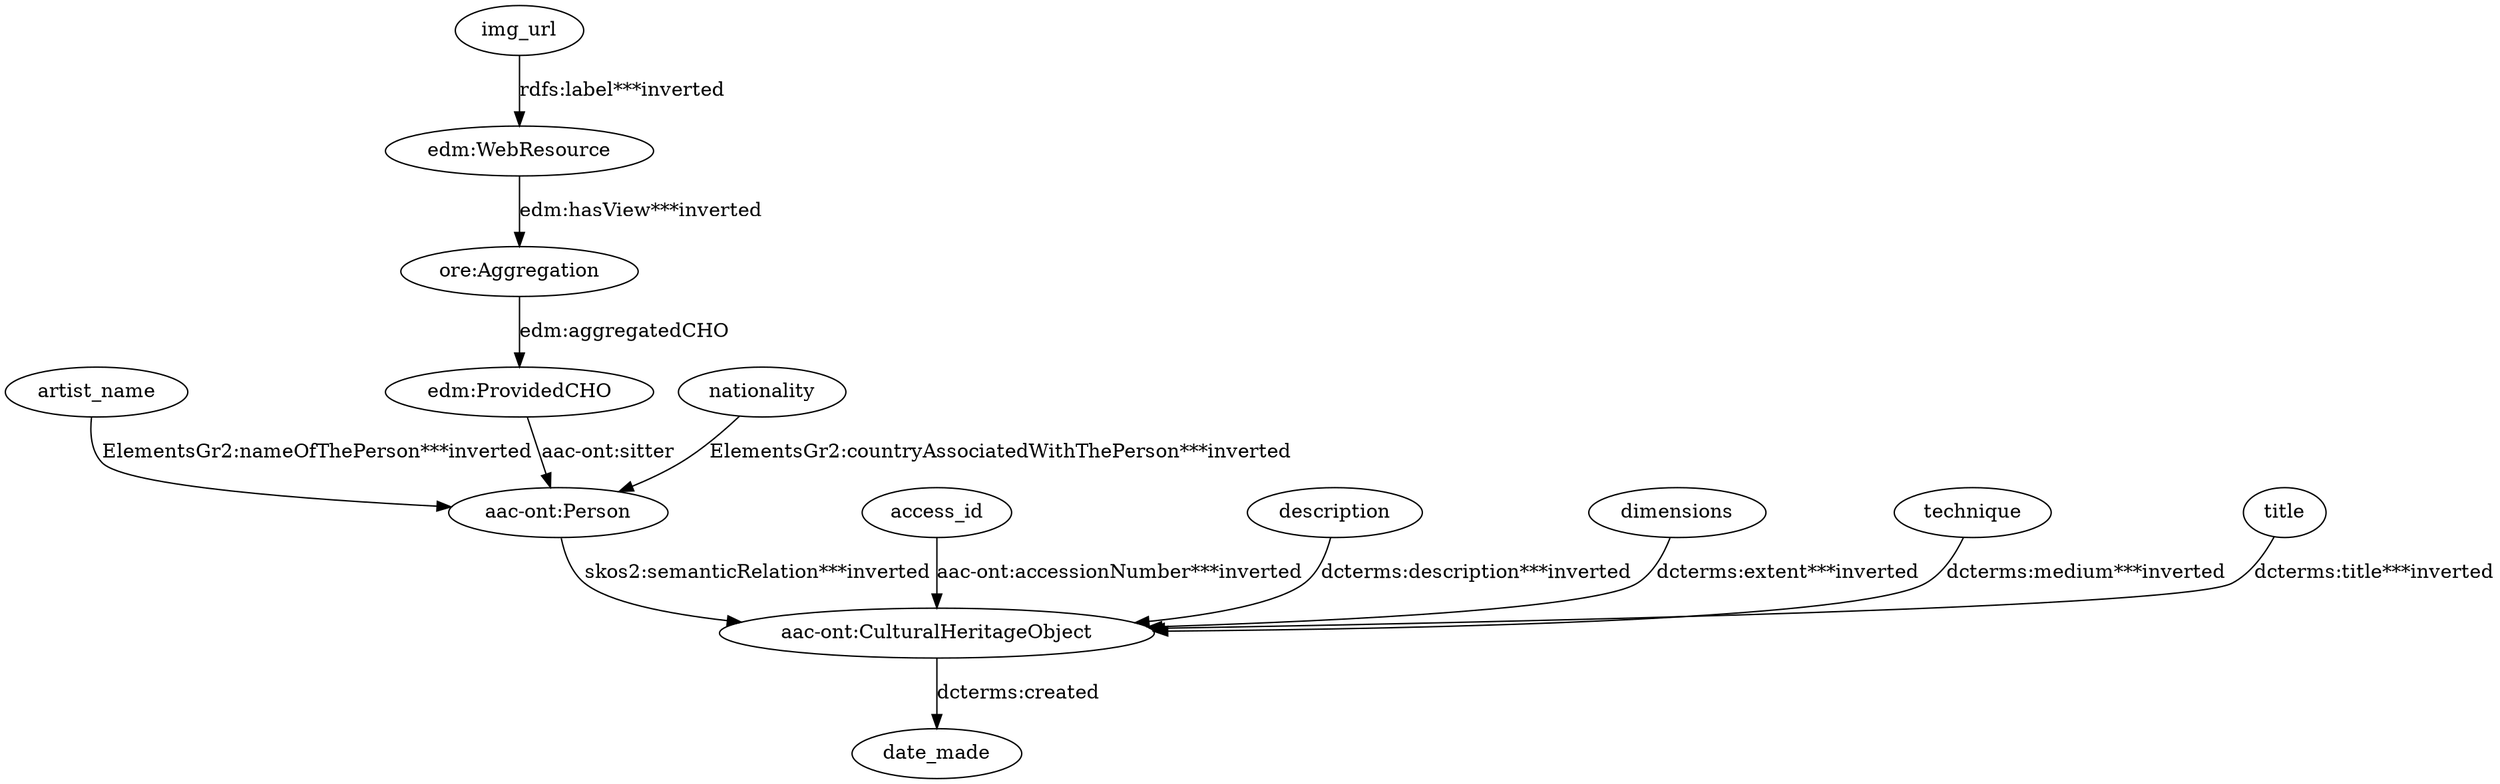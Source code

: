 digraph {
  "aac-ont:CulturalHeritageObject1" [type=class_uri,label="aac-ont:CulturalHeritageObject"]
  date_made [type=attribute_name,label=date_made]
  "aac-ont:Person1" [type=class_uri,label="aac-ont:Person"]
  access_id [type=attribute_name,label=access_id]
  artist_name [type=attribute_name,label=artist_name]
  description [type=attribute_name,label=description]
  dimensions [type=attribute_name,label=dimensions]
  "edm:ProvidedCHO" [type=class_uri,label="edm:ProvidedCHO"]
  "edm:WebResource1" [type=class_uri,label="edm:WebResource"]
  "ore:Aggregation" [type=class_uri,label="ore:Aggregation"]
  img_url [type=attribute_name,label=img_url]
  nationality [type=attribute_name,label=nationality]
  technique [type=attribute_name,label=technique]
  title [type=attribute_name,label=title]
  "aac-ont:CulturalHeritageObject1" -> date_made [label="dcterms:created",type=st_property_uri]
  "aac-ont:Person1" -> "aac-ont:CulturalHeritageObject1" [type=inherited,label="skos2:semanticRelation***inverted",weight=4]
  access_id -> "aac-ont:CulturalHeritageObject1" [type=st_property_uri,label="aac-ont:accessionNumber***inverted",weight=1]
  artist_name -> "aac-ont:Person1" [type=st_property_uri,label="ElementsGr2:nameOfThePerson***inverted",weight=1]
  description -> "aac-ont:CulturalHeritageObject1" [type=st_property_uri,label="dcterms:description***inverted",weight=1]
  dimensions -> "aac-ont:CulturalHeritageObject1" [type=st_property_uri,label="dcterms:extent***inverted",weight=1]
  "edm:ProvidedCHO" -> "aac-ont:Person1" [label="aac-ont:sitter",type=direct_property_uri,weight=1]
  "edm:WebResource1" -> "ore:Aggregation" [type=direct_property_uri,label="edm:hasView***inverted",weight=1]
  img_url -> "edm:WebResource1" [type=st_property_uri,label="rdfs:label***inverted",weight=1]
  nationality -> "aac-ont:Person1" [type=st_property_uri,label="ElementsGr2:countryAssociatedWithThePerson***inverted",weight=1]
  "ore:Aggregation" -> "edm:ProvidedCHO" [label="edm:aggregatedCHO",type=direct_property_uri,weight=1]
  technique -> "aac-ont:CulturalHeritageObject1" [type=st_property_uri,label="dcterms:medium***inverted",weight=1]
  title -> "aac-ont:CulturalHeritageObject1" [type=st_property_uri,label="dcterms:title***inverted",weight=1]
}

